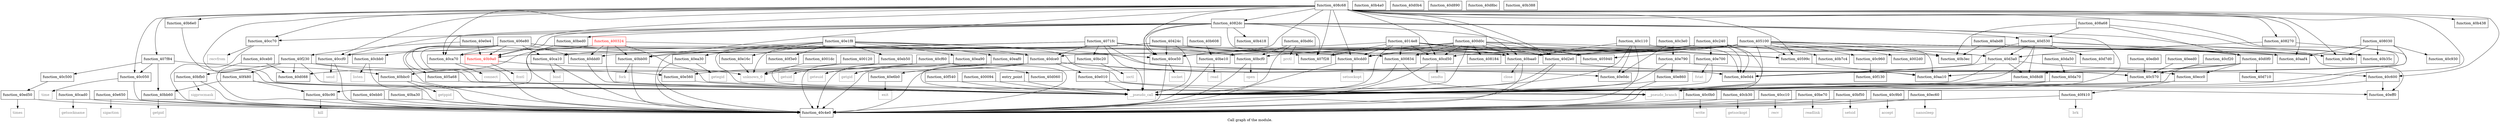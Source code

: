digraph "Call graph of the module." {
  label="Call graph of the module.";
  node [shape=record];

  Node_function_40ea90 [label="{function_40ea90}"];
  Node_function_40eaf0 [label="{function_40eaf0}"];
  Node_function_40b4a0 [label="{function_40b4a0}"];
  Node_function_40e700 [label="{function_40e700}"];
  Node_function_40b608 [label="{function_40b608}"];
  Node_function_40b6e0 [label="{function_40b6e0}"];
  Node_function_40b7c4 [label="{function_40b7c4}"];
  Node_function_40b9a0 [color="red", fontcolor="red", label="{function_40b9a0}"];
  Node_function_40ba30 [label="{function_40ba30}"];
  Node_function_40bfb0 [label="{function_40bfb0}"];
  Node_function_40ca10 [label="{function_40ca10}"];
  Node_function_40d8d8 [label="{function_40d8d8}"];
  Node_function_40ce50 [label="{function_40ce50}"];
  Node_function_40baa0 [label="{function_40baa0}"];
  Node_function_40ceb0 [label="{function_40ceb0}"];
  Node_function_40c050 [label="{function_40c050}"];
  Node_function_40ca70 [label="{function_40ca70}"];
  Node_function_40da50 [label="{function_40da50}"];
  Node_function_40da70 [label="{function_40da70}"];
  Node_function_40cf20 [label="{function_40cf20}"];
  Node_function_40cad0 [label="{function_40cad0}"];
  Node_function_40e650 [label="{function_40e650}"];
  Node_function_40bb00 [label="{function_40bb00}"];
  Node_function_40cf60 [label="{function_40cf60}"];
  Node_function_40d060 [label="{function_40d060}"];
  Node_function_40bb60 [label="{function_40bb60}"];
  Node_function_40c0b0 [label="{function_40c0b0}"];
  Node_function_40d088 [label="{function_40d088}"];
  Node_function_40c110 [label="{function_40c110}"];
  Node_function_40bbc0 [label="{function_40bbc0}"];
  Node_function_40bc20 [label="{function_40bc20}"];
  Node_function_40bc90 [label="{function_40bc90}"];
  Node_function_40d0b4 [label="{function_40d0b4}"];
  Node_function_40c240 [label="{function_40c240}"];
  Node_function_40d0f0 [label="{function_40d0f0}"];
  Node_function_40c3e0 [label="{function_40c3e0}"];
  Node_function_40d2e0 [label="{function_40d2e0}"];
  Node_function_40c4e0 [label="{function_40c4e0}"];
  Node_function_40b438 [label="{function_40b438}"];
  Node_function_40b418 [label="{function_40b418}"];
  Node_function_40d3a0 [label="{function_40d3a0}"];
  Node_function_40dce0 [label="{function_40dce0}"];
  Node_function_40cb30 [label="{function_40cb30}"];
  Node_function_40ddd0 [label="{function_40ddd0}"];
  Node_function_40cbb0 [label="{function_40cbb0}"];
  Node_function_40e010 [label="{function_40e010}"];
  Node_function_40e0d4 [label="{function_40e0d4}"];
  Node_function_40cc10 [label="{function_40cc10}"];
  Node_function_40e0dc [label="{function_40e0dc}"];
  Node_function_40e0e4 [label="{function_40e0e4}"];
  Node_function_40cc70 [label="{function_40cc70}"];
  Node_function_40e16c [label="{function_40e16c}"];
  Node_function_40ccf0 [label="{function_40ccf0}"];
  Node_function_40e1f8 [label="{function_40e1f8}"];
  Node_function_40e860 [label="{function_40e860}"];
  Node_function_40cd50 [label="{function_40cd50}"];
  Node_function_40e560 [label="{function_40e560}"];
  Node_function_40c500 [label="{function_40c500}"];
  Node_function_40d530 [label="{function_40d530}"];
  Node_function_40bcf0 [label="{function_40bcf0}"];
  Node_function_40c570 [label="{function_40c570}"];
  Node_function_40c600 [label="{function_40c600}"];
  Node_function_40bd6c [label="{function_40bd6c}"];
  Node_function_40e6b0 [label="{function_40e6b0}"];
  Node_function_40be10 [label="{function_40be10}"];
  Node_function_40d710 [label="{function_40d710}"];
  Node_function_40c930 [label="{function_40c930}"];
  Node_function_40d7d0 [label="{function_40d7d0}"];
  Node_function_40c960 [label="{function_40c960}"];
  Node_function_40be70 [label="{function_40be70}"];
  Node_function_40bed0 [label="{function_40bed0}"];
  Node_function_40cdd0 [label="{function_40cdd0}"];
  Node_function_40bf50 [label="{function_40bf50}"];
  Node_function_40d890 [label="{function_40d890}"];
  Node_function_40e790 [label="{function_40e790}"];
  Node_function_40c9b0 [label="{function_40c9b0}"];
  Node_function_40d8bc [label="{function_40d8bc}"];
  Node_function_40ea30 [label="{function_40ea30}"];
  Node_function_40ed50 [label="{function_40ed50}"];
  Node_function_40edb0 [label="{function_40edb0}"];
  Node_function_40eed0 [label="{function_40eed0}"];
  Node_function_40eff0 [label="{function_40eff0}"];
  Node_function_40f130 [label="{function_40f130}"];
  Node_getpid [color="gray50", fontcolor="gray50", label="{getpid}"];
  Node_getppid [color="gray50", fontcolor="gray50", label="{getppid}"];
  Node_function_40eb50 [label="{function_40eb50}"];
  Node_function_40ebb0 [label="{function_40ebb0}"];
  Node_function_40ec60 [label="{function_40ec60}"];
  Node_function_40ecc0 [label="{function_40ecc0}"];
  Node_times [color="gray50", fontcolor="gray50", label="{times}"];
  Node_brk [color="gray50", fontcolor="gray50", label="{brk}"];
  Node_function_40f230 [label="{function_40f230}"];
  Node_function_40f3e0 [label="{function_40f3e0}"];
  Node_function_40f410 [label="{function_40f410}"];
  Node_function_40f480 [label="{function_40f480}"];
  Node_function_40f540 [label="{function_40f540}"];
  Node_unknown_0 [color="gray50", fontcolor="gray50", label="{unknown_0}"];
  Node_fcntl [color="gray50", fontcolor="gray50", label="{fcntl}"];
  Node_close [color="gray50", fontcolor="gray50", label="{close}"];
  Node_fork [color="gray50", fontcolor="gray50", label="{fork}"];
  Node_ioctl [color="gray50", fontcolor="gray50", label="{ioctl}"];
  Node_kill [color="gray50", fontcolor="gray50", label="{kill}"];
  Node_open [color="gray50", fontcolor="gray50", label="{open}"];
  Node_prctl [color="gray50", fontcolor="gray50", label="{prctl}"];
  Node_read [color="gray50", fontcolor="gray50", label="{read}"];
  Node_readlink [color="gray50", fontcolor="gray50", label="{readlink}"];
  Node_setsid [color="gray50", fontcolor="gray50", label="{setsid}"];
  Node_sigprocmask [color="gray50", fontcolor="gray50", label="{sigprocmask}"];
  Node_time [color="gray50", fontcolor="gray50", label="{time}"];
  Node_write [color="gray50", fontcolor="gray50", label="{write}"];
  Node_accept [color="gray50", fontcolor="gray50", label="{accept}"];
  Node_bind [color="gray50", fontcolor="gray50", label="{bind}"];
  Node_connect [color="gray50", fontcolor="gray50", label="{connect}"];
  Node_getsockname [color="gray50", fontcolor="gray50", label="{getsockname}"];
  Node_getsockopt [color="gray50", fontcolor="gray50", label="{getsockopt}"];
  Node_listen [color="gray50", fontcolor="gray50", label="{listen}"];
  Node_recv [color="gray50", fontcolor="gray50", label="{recv}"];
  Node_recvfrom [color="gray50", fontcolor="gray50", label="{recvfrom}"];
  Node_send [color="gray50", fontcolor="gray50", label="{send}"];
  Node_sendto [color="gray50", fontcolor="gray50", label="{sendto}"];
  Node_setsockopt [color="gray50", fontcolor="gray50", label="{setsockopt}"];
  Node_socket [color="gray50", fontcolor="gray50", label="{socket}"];
  Node_sigaction [color="gray50", fontcolor="gray50", label="{sigaction}"];
  Node_exit [color="gray50", fontcolor="gray50", label="{exit}"];
  Node_fstat [color="gray50", fontcolor="gray50", label="{fstat}"];
  Node_getegid [color="gray50", fontcolor="gray50", label="{getegid}"];
  Node_geteuid [color="gray50", fontcolor="gray50", label="{geteuid}"];
  Node_getgid [color="gray50", fontcolor="gray50", label="{getgid}"];
  Node_getuid [color="gray50", fontcolor="gray50", label="{getuid}"];
  Node_nanosleep [color="gray50", fontcolor="gray50", label="{nanosleep}"];
  Node___pseudo_call [color="gray50", fontcolor="gray50", label="{__pseudo_call}"];
  Node___pseudo_branch [color="gray50", fontcolor="gray50", label="{__pseudo_branch}"];
  Node_function_400094 [label="{function_400094}"];
  Node_function_400120 [label="{function_400120}"];
  Node_function_4001dc [label="{function_4001dc}"];
  Node_entry_point [label="{entry_point}"];
  Node_function_4002d0 [label="{function_4002d0}"];
  Node_function_400324 [color="red", fontcolor="red", label="{function_400324}"];
  Node_function_400834 [label="{function_400834}"];
  Node_function_4071fc [label="{function_4071fc}"];
  Node_function_400d0c [label="{function_400d0c}"];
  Node_function_4014e8 [label="{function_4014e8}"];
  Node_function_40424c [label="{function_40424c}"];
  Node_function_405100 [label="{function_405100}"];
  Node_function_405940 [label="{function_405940}"];
  Node_function_40599c [label="{function_40599c}"];
  Node_function_405a68 [label="{function_405a68}"];
  Node_function_406e80 [label="{function_406e80}"];
  Node_function_407f28 [label="{function_407f28}"];
  Node_function_407f84 [label="{function_407f84}"];
  Node_function_408030 [label="{function_408030}"];
  Node_function_408184 [label="{function_408184}"];
  Node_function_408270 [label="{function_408270}"];
  Node_function_4082dc [label="{function_4082dc}"];
  Node_function_408a68 [label="{function_408a68}"];
  Node_function_408c68 [label="{function_408c68}"];
  Node_function_40a9dc [label="{function_40a9dc}"];
  Node_function_40aa10 [label="{function_40aa10}"];
  Node_function_40aaf4 [label="{function_40aaf4}"];
  Node_function_40abd8 [label="{function_40abd8}"];
  Node_function_40b35c [label="{function_40b35c}"];
  Node_function_40b388 [label="{function_40b388}"];
  Node_function_40b3ec [label="{function_40b3ec}"];
  Node_function_40ea90 -> Node_function_40c4e0;
  Node_function_40ea90 -> Node_geteuid;
  Node_function_40eaf0 -> Node_function_40c4e0;
  Node_function_40eaf0 -> Node_getgid;
  Node_function_40e700 -> Node_fstat;
  Node_function_40e700 -> Node___pseudo_call;
  Node_function_40b608 -> Node_function_40be10;
  Node_function_40b6e0 -> Node___pseudo_call;
  Node_function_40b9a0 -> Node_unknown_0;
  Node_function_40b9a0 -> Node_fcntl;
  Node_function_40ba30 -> Node_function_40c4e0;
  Node_function_40bfb0 -> Node_function_40c4e0;
  Node_function_40bfb0 -> Node_sigprocmask;
  Node_function_40ca10 -> Node_function_40c4e0;
  Node_function_40ca10 -> Node_bind;
  Node_function_40d8d8 -> Node___pseudo_call;
  Node_function_40ce50 -> Node_function_40c4e0;
  Node_function_40ce50 -> Node_socket;
  Node_function_40baa0 -> Node_function_40c4e0;
  Node_function_40baa0 -> Node_close;
  Node_function_40ceb0 -> Node_function_40d088;
  Node_function_40ceb0 -> Node_function_40c4e0;
  Node_function_40c050 -> Node_function_40c4e0;
  Node_function_40c050 -> Node_time;
  Node_function_40ca70 -> Node_function_40c4e0;
  Node_function_40ca70 -> Node_connect;
  Node_function_40da50 -> Node_function_40da70;
  Node_function_40da70 -> Node___pseudo_call;
  Node_function_40da70 -> Node___pseudo_branch;
  Node_function_40cf20 -> Node_function_40c570;
  Node_function_40cad0 -> Node_function_40c4e0;
  Node_function_40cad0 -> Node_getsockname;
  Node_function_40e650 -> Node_function_40c4e0;
  Node_function_40e650 -> Node_sigaction;
  Node_function_40bb00 -> Node_function_40c4e0;
  Node_function_40bb00 -> Node_fork;
  Node_function_40cf60 -> Node_function_40d060;
  Node_function_40cf60 -> Node_function_40d088;
  Node_function_40cf60 -> Node_function_40c4e0;
  Node_function_40cf60 -> Node_function_40e560;
  Node_function_40bb60 -> Node_function_40c4e0;
  Node_function_40bb60 -> Node_getpid;
  Node_function_40c0b0 -> Node_function_40c4e0;
  Node_function_40c0b0 -> Node_write;
  Node_function_40c110 -> Node_function_40baa0;
  Node_function_40c110 -> Node_function_40c4e0;
  Node_function_40c110 -> Node_function_40d3a0;
  Node_function_40c110 -> Node_function_40e0d4;
  Node_function_40c110 -> Node_function_40e0dc;
  Node_function_40c110 -> Node___pseudo_call;
  Node_function_40bbc0 -> Node_function_40c4e0;
  Node_function_40bbc0 -> Node_getppid;
  Node_function_40bc20 -> Node_function_40c4e0;
  Node_function_40bc20 -> Node_ioctl;
  Node_function_40bc90 -> Node_function_40c4e0;
  Node_function_40bc90 -> Node_kill;
  Node_function_40c240 -> Node_function_40e700;
  Node_function_40c240 -> Node_function_40b9a0;
  Node_function_40c240 -> Node_function_40baa0;
  Node_function_40c240 -> Node_function_40d0f0;
  Node_function_40c240 -> Node_function_40d2e0;
  Node_function_40c240 -> Node_function_40c4e0;
  Node_function_40c240 -> Node_function_40d3a0;
  Node_function_40c240 -> Node_function_40e0d4;
  Node_function_40c240 -> Node_function_40bcf0;
  Node_function_40d0f0 -> Node_function_40d8d8;
  Node_function_40d0f0 -> Node_function_40e0d4;
  Node_function_40d0f0 -> Node_function_40d710;
  Node_function_40d0f0 -> Node_function_40ecc0;
  Node_function_40d0f0 -> Node___pseudo_call;
  Node_function_40c3e0 -> Node_function_40e0d4;
  Node_function_40c3e0 -> Node_function_40e0dc;
  Node_function_40c3e0 -> Node_function_40e790;
  Node_function_40d2e0 -> Node_function_40c4e0;
  Node_function_40d2e0 -> Node_function_40c570;
  Node_function_40d2e0 -> Node___pseudo_call;
  Node_function_40d3a0 -> Node_function_40d8d8;
  Node_function_40d3a0 -> Node_function_40e0d4;
  Node_function_40d3a0 -> Node_function_40ecc0;
  Node_function_40d3a0 -> Node___pseudo_call;
  Node_function_40dce0 -> Node_function_40e010;
  Node_function_40dce0 -> Node_function_40e0d4;
  Node_function_40dce0 -> Node_function_40e0dc;
  Node_function_40dce0 -> Node_function_40e6b0;
  Node_function_40dce0 -> Node_unknown_0;
  Node_function_40dce0 -> Node___pseudo_call;
  Node_function_40cb30 -> Node_function_40c4e0;
  Node_function_40cb30 -> Node_getsockopt;
  Node_function_40ddd0 -> Node___pseudo_call;
  Node_function_40cbb0 -> Node_function_40c4e0;
  Node_function_40cbb0 -> Node_listen;
  Node_function_40e010 -> Node___pseudo_call;
  Node_function_40e010 -> Node___pseudo_branch;
  Node_function_40cc10 -> Node_function_40c4e0;
  Node_function_40cc10 -> Node_recv;
  Node_function_40e0e4 -> Node_function_40b9a0;
  Node_function_40e0e4 -> Node_function_40bcf0;
  Node_function_40e0e4 -> Node_function_40f230;
  Node_function_40cc70 -> Node_function_40c4e0;
  Node_function_40cc70 -> Node_recvfrom;
  Node_function_40e16c -> Node_unknown_0;
  Node_function_40ccf0 -> Node_function_40c4e0;
  Node_function_40ccf0 -> Node_send;
  Node_function_40e1f8 -> Node_function_40ea90;
  Node_function_40e1f8 -> Node_function_40eaf0;
  Node_function_40e1f8 -> Node_function_40c4e0;
  Node_function_40e1f8 -> Node_function_40dce0;
  Node_function_40e1f8 -> Node_function_40e16c;
  Node_function_40e1f8 -> Node_function_40c570;
  Node_function_40e1f8 -> Node_function_40ea30;
  Node_function_40e1f8 -> Node_function_40eff0;
  Node_function_40e1f8 -> Node_function_40eb50;
  Node_function_40e1f8 -> Node_function_40f3e0;
  Node_function_40e1f8 -> Node_unknown_0;
  Node_function_40e1f8 -> Node___pseudo_call;
  Node_function_40e860 -> Node_function_40c4e0;
  Node_function_40e860 -> Node___pseudo_call;
  Node_function_40cd50 -> Node_function_40c4e0;
  Node_function_40cd50 -> Node_sendto;
  Node_function_40e560 -> Node___pseudo_call;
  Node_function_40c500 -> Node_function_40ed50;
  Node_function_40d530 -> Node_function_40d8d8;
  Node_function_40d530 -> Node_function_40d0f0;
  Node_function_40d530 -> Node_function_40d3a0;
  Node_function_40d530 -> Node_function_40e0d4;
  Node_function_40d530 -> Node_function_40d7d0;
  Node_function_40d530 -> Node_function_40eff0;
  Node_function_40d530 -> Node___pseudo_call;
  Node_function_40bcf0 -> Node_function_40c4e0;
  Node_function_40bcf0 -> Node_open;
  Node_function_40c600 -> Node_function_40eff0;
  Node_function_40c600 -> Node___pseudo_branch;
  Node_function_40bd6c -> Node_function_40bcf0;
  Node_function_40bd6c -> Node_prctl;
  Node_function_40bd6c -> Node___pseudo_call;
  Node_function_40e6b0 -> Node_exit;
  Node_function_40be10 -> Node_function_40c4e0;
  Node_function_40be10 -> Node_read;
  Node_function_40c960 -> Node_function_40f130;
  Node_function_40be70 -> Node_function_40c4e0;
  Node_function_40be70 -> Node_readlink;
  Node_function_40bed0 -> Node_function_40c4e0;
  Node_function_40cdd0 -> Node_function_40c4e0;
  Node_function_40cdd0 -> Node_setsockopt;
  Node_function_40bf50 -> Node_function_40c4e0;
  Node_function_40bf50 -> Node_setsid;
  Node_function_40e790 -> Node_function_40e860;
  Node_function_40e790 -> Node_function_40c600;
  Node_function_40e790 -> Node___pseudo_call;
  Node_function_40c9b0 -> Node_function_40c4e0;
  Node_function_40c9b0 -> Node_accept;
  Node_function_40ea30 -> Node_function_40c4e0;
  Node_function_40ea30 -> Node_getegid;
  Node_function_40ed50 -> Node_function_40c4e0;
  Node_function_40ed50 -> Node_times;
  Node_function_40edb0 -> Node_function_40c570;
  Node_function_40eed0 -> Node_function_40c570;
  Node_function_40eb50 -> Node_function_40c4e0;
  Node_function_40eb50 -> Node_getuid;
  Node_function_40ebb0 -> Node_function_40c4e0;
  Node_function_40ec60 -> Node_function_40c4e0;
  Node_function_40ec60 -> Node_nanosleep;
  Node_function_40ecc0 -> Node_function_40f410;
  Node_function_40ecc0 -> Node___pseudo_call;
  Node_function_40f230 -> Node_function_40bfb0;
  Node_function_40f230 -> Node_function_40d088;
  Node_function_40f230 -> Node_function_40e0d4;
  Node_function_40f230 -> Node_function_40e560;
  Node_function_40f230 -> Node_function_40f480;
  Node_function_40f230 -> Node___pseudo_call;
  Node_function_40f410 -> Node_function_40c4e0;
  Node_function_40f410 -> Node_brk;
  Node_function_40f480 -> Node_function_40bb60;
  Node_function_40f480 -> Node_function_40bc90;
  Node_function_40f480 -> Node___pseudo_call;
  Node_function_40f540 -> Node___pseudo_call;
  Node_function_400094 -> Node___pseudo_call;
  Node_function_400120 -> Node_unknown_0;
  Node_function_400120 -> Node___pseudo_call;
  Node_function_4001dc -> Node_unknown_0;
  Node_entry_point -> Node___pseudo_call;
  Node_function_400324 -> Node_function_40bb00;
  Node_function_400324 -> Node_function_40bbc0;
  Node_function_400324 -> Node_function_40bc90;
  Node_function_400324 -> Node_function_40dce0;
  Node_function_400324 -> Node_function_40ddd0;
  Node_function_400324 -> Node___pseudo_call;
  Node_function_400324 -> Node___pseudo_branch;
  Node_function_400834 -> Node___pseudo_call;
  Node_function_400834 -> Node___pseudo_branch;
  Node_function_4071fc -> Node_function_40bb00;
  Node_function_4071fc -> Node_function_40bc20;
  Node_function_4071fc -> Node_function_40dce0;
  Node_function_4071fc -> Node_function_40ddd0;
  Node_function_4071fc -> Node_function_40bcf0;
  Node_function_4071fc -> Node___pseudo_call;
  Node_function_4071fc -> Node_function_40a9dc;
  Node_function_4071fc -> Node_function_40aa10;
  Node_function_4071fc -> Node_function_40aaf4;
  Node_function_400d0c -> Node_function_40ce50;
  Node_function_400d0c -> Node_function_40baa0;
  Node_function_400d0c -> Node_function_40d2e0;
  Node_function_400d0c -> Node_function_40cd50;
  Node_function_400d0c -> Node_function_40cdd0;
  Node_function_400d0c -> Node___pseudo_call;
  Node_function_400d0c -> Node_function_400834;
  Node_function_400d0c -> Node_function_405940;
  Node_function_400d0c -> Node_function_40599c;
  Node_function_400d0c -> Node_function_407f28;
  Node_function_400d0c -> Node_function_408184;
  Node_function_400d0c -> Node_function_40b3ec;
  Node_function_4014e8 -> Node_function_40ce50;
  Node_function_4014e8 -> Node_function_40baa0;
  Node_function_4014e8 -> Node_function_40d2e0;
  Node_function_4014e8 -> Node_function_40cd50;
  Node_function_4014e8 -> Node_function_40cdd0;
  Node_function_4014e8 -> Node___pseudo_call;
  Node_function_4014e8 -> Node_function_400834;
  Node_function_4014e8 -> Node_function_405940;
  Node_function_4014e8 -> Node_function_40599c;
  Node_function_4014e8 -> Node_function_407f28;
  Node_function_40424c -> Node_function_40ca10;
  Node_function_40424c -> Node_function_40ce50;
  Node_function_40424c -> Node_function_40ca70;
  Node_function_40424c -> Node_function_40d2e0;
  Node_function_40424c -> Node_function_40ccf0;
  Node_function_40424c -> Node___pseudo_call;
  Node_function_40424c -> Node_function_400834;
  Node_function_40424c -> Node_function_407f28;
  Node_function_405100 -> Node_function_40b7c4;
  Node_function_405100 -> Node_function_40ce50;
  Node_function_405100 -> Node_function_40baa0;
  Node_function_405100 -> Node_function_40d2e0;
  Node_function_405100 -> Node_function_40cd50;
  Node_function_405100 -> Node_function_40bcf0;
  Node_function_405100 -> Node_function_40be10;
  Node_function_405100 -> Node_function_40c960;
  Node_function_405100 -> Node_function_40cdd0;
  Node_function_405100 -> Node___pseudo_call;
  Node_function_405100 -> Node_function_4002d0;
  Node_function_405100 -> Node_function_400834;
  Node_function_405100 -> Node_function_405940;
  Node_function_405100 -> Node_function_40599c;
  Node_function_405100 -> Node_function_407f28;
  Node_function_405100 -> Node_function_40a9dc;
  Node_function_405100 -> Node_function_40aa10;
  Node_function_405100 -> Node_function_40aaf4;
  Node_function_405100 -> Node_function_40b35c;
  Node_function_405100 -> Node_function_40b3ec;
  Node_function_40599c -> Node_function_40aa10;
  Node_function_405a68 -> Node___pseudo_call;
  Node_function_406e80 -> Node_function_40b9a0;
  Node_function_406e80 -> Node_function_40ca10;
  Node_function_406e80 -> Node_function_40ce50;
  Node_function_406e80 -> Node_function_40baa0;
  Node_function_406e80 -> Node_function_40ca70;
  Node_function_406e80 -> Node_function_40c4e0;
  Node_function_406e80 -> Node_function_40ddd0;
  Node_function_406e80 -> Node_function_40cbb0;
  Node_function_406e80 -> Node_function_40cdd0;
  Node_function_406e80 -> Node___pseudo_call;
  Node_function_406e80 -> Node___pseudo_branch;
  Node_function_406e80 -> Node_function_405a68;
  Node_function_407f84 -> Node_function_40c050;
  Node_function_407f84 -> Node_function_40bb60;
  Node_function_407f84 -> Node_function_40bbc0;
  Node_function_407f84 -> Node_function_40c500;
  Node_function_408030 -> Node_function_40c930;
  Node_function_408030 -> Node_function_40a9dc;
  Node_function_408030 -> Node_function_40aa10;
  Node_function_408030 -> Node_function_40aaf4;
  Node_function_408030 -> Node_function_40b35c;
  Node_function_408270 -> Node_function_40d3a0;
  Node_function_408270 -> Node___pseudo_branch;
  Node_function_4082dc -> Node_function_40b9a0;
  Node_function_4082dc -> Node_function_40ce50;
  Node_function_4082dc -> Node_function_40baa0;
  Node_function_4082dc -> Node_function_40ca70;
  Node_function_4082dc -> Node_function_40d2e0;
  Node_function_4082dc -> Node_function_40b418;
  Node_function_4082dc -> Node_function_40cc70;
  Node_function_4082dc -> Node_function_40ccf0;
  Node_function_4082dc -> Node_function_40d530;
  Node_function_4082dc -> Node_function_40bed0;
  Node_function_4082dc -> Node___pseudo_call;
  Node_function_4082dc -> Node___pseudo_branch;
  Node_function_4082dc -> Node_function_407f28;
  Node_function_4082dc -> Node_function_40b35c;
  Node_function_408a68 -> Node_function_40d0f0;
  Node_function_408a68 -> Node_function_40d530;
  Node_function_408a68 -> Node_function_40b35c;
  Node_function_408a68 -> Node_function_40b3ec;
  Node_function_408c68 -> Node_function_40b6e0;
  Node_function_408c68 -> Node_function_40b9a0;
  Node_function_408c68 -> Node_function_40ce50;
  Node_function_408c68 -> Node_function_40baa0;
  Node_function_408c68 -> Node_function_40c050;
  Node_function_408c68 -> Node_function_40ca70;
  Node_function_408c68 -> Node_function_40bb00;
  Node_function_408c68 -> Node_function_40d2e0;
  Node_function_408c68 -> Node_function_40b438;
  Node_function_408c68 -> Node_function_40dce0;
  Node_function_408c68 -> Node_function_40cc70;
  Node_function_408c68 -> Node_function_40ccf0;
  Node_function_408c68 -> Node_function_40cd50;
  Node_function_408c68 -> Node_function_40c600;
  Node_function_408c68 -> Node_function_40cdd0;
  Node_function_408c68 -> Node___pseudo_call;
  Node_function_408c68 -> Node___pseudo_branch;
  Node_function_408c68 -> Node_function_40599c;
  Node_function_408c68 -> Node_function_407f28;
  Node_function_408c68 -> Node_function_407f84;
  Node_function_408c68 -> Node_function_408270;
  Node_function_408c68 -> Node_function_4082dc;
  Node_function_408c68 -> Node_function_40a9dc;
  Node_function_408c68 -> Node_function_40aa10;
  Node_function_408c68 -> Node_function_40aaf4;
  Node_function_40abd8 -> Node_function_40d0f0;
  Node_function_40abd8 -> Node_function_40b3ec;
}
